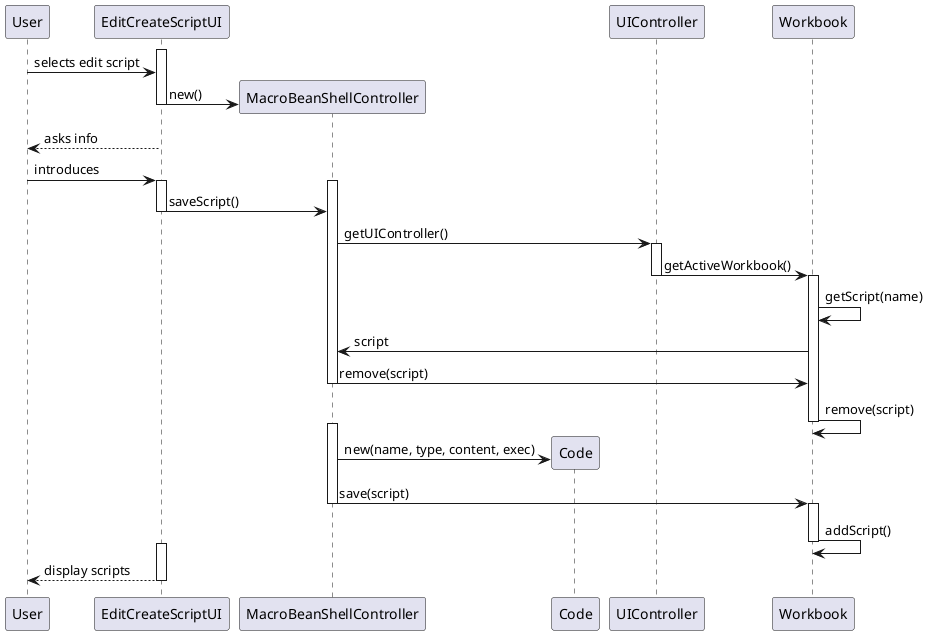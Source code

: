   @startuml doc-files/lang07.2_manager_edit.png
  participant User as us
  participant EditCreateScriptUI as ui
  participant MacroBeanShellController as controller
  participant Code as code
  participant UIController as uicontrol
  participant Workbook as work

  activate ui
	us -> ui : selects edit script
	create controller
	ui -> controller : new()
  deactivate ui
	us <-- ui : asks info
    us -> ui : introduces
  activate ui
  activate controller
	ui -> controller : saveScript()
  deactivate ui
	controller -> uicontrol : getUIController()
  activate uicontrol
	uicontrol -> work : getActiveWorkbook()
  deactivate uicontrol
  activate work
	work-> work: getScript(name)
	controller <- work : script
	controller -> work : remove(script)
  deactivate controller
	work -> work : remove(script)
  deactivate work
    create code
  activate controller
	controller -> code : new(name, type, content, exec)
	controller -> work : save(script)
  deactivate controller
	activate work
    deactivate uicontrol
	work -> work : addScript()
  deactivate work
	activate ui
	us <-- ui : display scripts
	deactivate ui
  @enduml